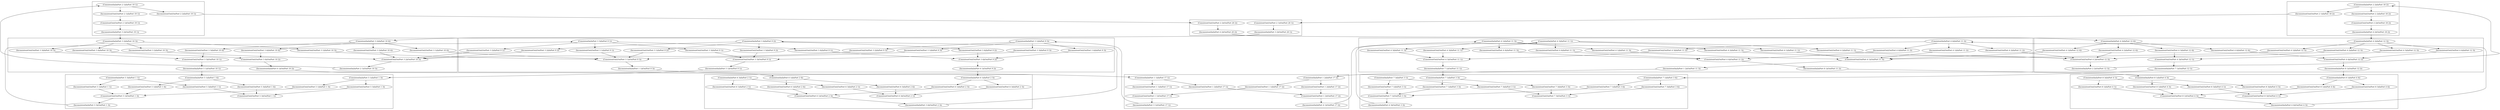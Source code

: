 digraph G {
  "(ConsistentIn(InPort 1 1)(InPort 17 1))";
  "(ConsistentIn(InPort 1 2)(InPort 17 2))";
  "(ConsistentIn(InPort 2 1)(InPort 19 1))";
  "(ConsistentIn(InPort 2 2)(InPort 18 2))";
  "(ConsistentIn(InPort 3 1)(InPort 9 3))";
  "(ConsistentIn(InPort 3 2)(InPort 10 3))";
  "(ConsistentIn(InPort 3 2)(InPort 10 4))";
  "(ConsistentIn(InPort 3 3)(InPort 9 1))";
  "(ConsistentIn(InPort 3 4)(InPort 9 2))";
  "(ConsistentIn(InPort 4 1)(InPort 11 3))";
  "(ConsistentIn(InPort 4 2)(InPort 12 3))";
  "(ConsistentIn(InPort 4 2)(InPort 12 4))";
  "(ConsistentIn(InPort 4 3)(InPort 11 1))";
  "(ConsistentIn(InPort 4 4)(InPort 11 2))";
  "(ConsistentIn(InPort 5 1)(InPort 1 3))";
  "(ConsistentIn(InPort 5 1)(InPort 1 4))";
  "(ConsistentIn(InPort 5 3)(InPort 1 1))";
  "(ConsistentIn(InPort 6 1)(InPort 2 3))";
  "(ConsistentIn(InPort 6 1)(InPort 2 4))";
  "(ConsistentIn(InPort 6 3)(InPort 2 1))";
  "(ConsistentIn(InPort 7 1)(InPort 3 3))";
  "(ConsistentIn(InPort 7 1)(InPort 3 4))";
  "(ConsistentIn(InPort 7 3)(InPort 3 1))";
  "(ConsistentIn(InPort 8 1)(InPort 4 3))";
  "(ConsistentIn(InPort 8 1)(InPort 4 4))";
  "(ConsistentIn(InPort 8 3)(InPort 4 1))";
  "(InconsistentOut(OutPort 1 1)(InPort 17 1))";
  "(InconsistentOut(OutPort 1 1)(InPort 17 2))";
  "(InconsistentOut(OutPort 1 2)(InPort 17 1))";
  "(InconsistentOut(OutPort 1 2)(InPort 17 2))";
  "(InconsistentOut(OutPort 2 1)(InPort 18 2))";
  "(InconsistentOut(OutPort 2 1)(InPort 19 1))";
  "(InconsistentOut(OutPort 2 2)(InPort 18 2))";
  "(InconsistentOut(OutPort 2 2)(InPort 19 1))";
  "(InconsistentOut(OutPort 3 1)(InPort 9 1))";
  "(InconsistentOut(OutPort 3 1)(InPort 9 2))";
  "(InconsistentOut(OutPort 3 1)(InPort 9 3))";
  "(InconsistentOut(OutPort 3 1)(InPort 10 3))";
  "(InconsistentOut(OutPort 3 1)(InPort 10 4))";
  "(InconsistentOut(OutPort 3 2)(InPort 9 1))";
  "(InconsistentOut(OutPort 3 2)(InPort 9 2))";
  "(InconsistentOut(OutPort 3 2)(InPort 9 3))";
  "(InconsistentOut(OutPort 3 2)(InPort 10 3))";
  "(InconsistentOut(OutPort 3 2)(InPort 10 4))";
  "(InconsistentOut(OutPort 3 3)(InPort 9 1))";
  "(InconsistentOut(OutPort 3 3)(InPort 9 2))";
  "(InconsistentOut(OutPort 3 3)(InPort 9 3))";
  "(InconsistentOut(OutPort 3 3)(InPort 10 3))";
  "(InconsistentOut(OutPort 3 3)(InPort 10 4))";
  "(InconsistentOut(OutPort 3 4)(InPort 9 1))";
  "(InconsistentOut(OutPort 3 4)(InPort 9 2))";
  "(InconsistentOut(OutPort 3 4)(InPort 9 3))";
  "(InconsistentOut(OutPort 3 4)(InPort 10 3))";
  "(InconsistentOut(OutPort 3 4)(InPort 10 4))";
  "(InconsistentOut(OutPort 4 1)(InPort 11 1))";
  "(InconsistentOut(OutPort 4 1)(InPort 11 2))";
  "(InconsistentOut(OutPort 4 1)(InPort 11 3))";
  "(InconsistentOut(OutPort 4 1)(InPort 12 3))";
  "(InconsistentOut(OutPort 4 1)(InPort 12 4))";
  "(InconsistentOut(OutPort 4 2)(InPort 11 1))";
  "(InconsistentOut(OutPort 4 2)(InPort 11 2))";
  "(InconsistentOut(OutPort 4 2)(InPort 11 3))";
  "(InconsistentOut(OutPort 4 2)(InPort 12 3))";
  "(InconsistentOut(OutPort 4 2)(InPort 12 4))";
  "(InconsistentOut(OutPort 4 3)(InPort 11 1))";
  "(InconsistentOut(OutPort 4 3)(InPort 11 2))";
  "(InconsistentOut(OutPort 4 3)(InPort 11 3))";
  "(InconsistentOut(OutPort 4 3)(InPort 12 3))";
  "(InconsistentOut(OutPort 4 3)(InPort 12 4))";
  "(InconsistentOut(OutPort 4 4)(InPort 11 1))";
  "(InconsistentOut(OutPort 4 4)(InPort 11 2))";
  "(InconsistentOut(OutPort 4 4)(InPort 11 3))";
  "(InconsistentOut(OutPort 4 4)(InPort 12 3))";
  "(InconsistentOut(OutPort 4 4)(InPort 12 4))";
  "(InconsistentOut(OutPort 5 1)(InPort 1 1))";
  "(InconsistentOut(OutPort 5 1)(InPort 1 3))";
  "(InconsistentOut(OutPort 5 1)(InPort 1 4))";
  "(InconsistentOut(OutPort 5 3)(InPort 1 1))";
  "(InconsistentOut(OutPort 5 3)(InPort 1 3))";
  "(InconsistentOut(OutPort 5 3)(InPort 1 4))";
  "(InconsistentOut(OutPort 6 1)(InPort 2 1))";
  "(InconsistentOut(OutPort 6 1)(InPort 2 3))";
  "(InconsistentOut(OutPort 6 1)(InPort 2 4))";
  "(InconsistentOut(OutPort 6 3)(InPort 2 1))";
  "(InconsistentOut(OutPort 6 3)(InPort 2 3))";
  "(InconsistentOut(OutPort 6 3)(InPort 2 4))";
  "(InconsistentOut(OutPort 7 1)(InPort 3 1))";
  "(InconsistentOut(OutPort 7 1)(InPort 3 3))";
  "(InconsistentOut(OutPort 7 1)(InPort 3 4))";
  "(InconsistentOut(OutPort 7 3)(InPort 3 1))";
  "(InconsistentOut(OutPort 7 3)(InPort 3 3))";
  "(InconsistentOut(OutPort 7 3)(InPort 3 4))";
  "(InconsistentOut(OutPort 8 1)(InPort 4 1))";
  "(InconsistentOut(OutPort 8 1)(InPort 4 3))";
  "(InconsistentOut(OutPort 8 1)(InPort 4 4))";
  "(InconsistentOut(OutPort 8 3)(InPort 4 1))";
  "(InconsistentOut(OutPort 8 3)(InPort 4 3))";
  "(InconsistentOut(OutPort 8 3)(InPort 4 4))";
  "(ConsistentOut(OutPort 1 1)(OutPort 17 1))";
  "(ConsistentOut(OutPort 1 2)(OutPort 17 2))";
  "(ConsistentOut(OutPort 2 1)(OutPort 19 1))";
  "(ConsistentOut(OutPort 2 1)(OutPort 20 1))";
  "(ConsistentOut(OutPort 2 2)(OutPort 18 2))";
  "(ConsistentOut(OutPort 2 2)(OutPort 20 2))";
  "(ConsistentOut(OutPort 3 1)(OutPort 9 3))";
  "(ConsistentOut(OutPort 3 2)(OutPort 10 3))";
  "(ConsistentOut(OutPort 3 3)(OutPort 9 1))";
  "(ConsistentOut(OutPort 3 3)(OutPort 10 1))";
  "(ConsistentOut(OutPort 3 4)(OutPort 9 2))";
  "(ConsistentOut(OutPort 3 4)(OutPort 10 2))";
  "(ConsistentOut(OutPort 4 1)(OutPort 11 3))";
  "(ConsistentOut(OutPort 4 2)(OutPort 12 3))";
  "(ConsistentOut(OutPort 4 3)(OutPort 11 1))";
  "(ConsistentOut(OutPort 4 3)(OutPort 12 1))";
  "(ConsistentOut(OutPort 4 4)(OutPort 11 2))";
  "(ConsistentOut(OutPort 4 4)(OutPort 12 2))";
  "(ConsistentOut(OutPort 5 1)(OutPort 1 3))";
  "(ConsistentOut(OutPort 5 3)(OutPort 1 1))";
  "(ConsistentOut(OutPort 6 1)(OutPort 2 3))";
  "(ConsistentOut(OutPort 6 3)(OutPort 2 1))";
  "(ConsistentOut(OutPort 7 1)(OutPort 3 3))";
  "(ConsistentOut(OutPort 7 3)(OutPort 3 1))";
  "(ConsistentOut(OutPort 8 1)(OutPort 4 3))";
  "(ConsistentOut(OutPort 8 3)(OutPort 4 1))";
  "(InconsistentIn(InPort 1 1)(OutPort 9 3))";
  "(InconsistentIn(InPort 1 2)(OutPort 11 3))";
  "(InconsistentIn(InPort 2 1)(OutPort 10 3))";
  "(InconsistentIn(InPort 2 2)(OutPort 12 3))";
  "(InconsistentIn(InPort 3 1)(OutPort 17 1))";
  "(InconsistentIn(InPort 3 2)(OutPort 19 1))";
  "(InconsistentIn(InPort 3 2)(OutPort 20 1))";
  "(InconsistentIn(InPort 3 3)(OutPort 1 3))";
  "(InconsistentIn(InPort 3 4)(OutPort 2 3))";
  "(InconsistentIn(InPort 4 1)(OutPort 17 2))";
  "(InconsistentIn(InPort 4 2)(OutPort 18 2))";
  "(InconsistentIn(InPort 4 2)(OutPort 20 2))";
  "(InconsistentIn(InPort 4 3)(OutPort 3 3))";
  "(InconsistentIn(InPort 4 4)(OutPort 4 3))";
  "(InconsistentIn(InPort 5 1)(OutPort 9 1))";
  "(InconsistentIn(InPort 5 1)(OutPort 10 1))";
  "(InconsistentIn(InPort 6 1)(OutPort 9 2))";
  "(InconsistentIn(InPort 6 1)(OutPort 10 2))";
  "(InconsistentIn(InPort 7 1)(OutPort 11 1))";
  "(InconsistentIn(InPort 7 1)(OutPort 12 1))";
  "(InconsistentIn(InPort 8 1)(OutPort 11 2))";
  "(InconsistentIn(InPort 8 1)(OutPort 12 2))";
  
  subgraph cluster_1 { "(InconsistentIn(InPort 3 3)(OutPort 1 3))";"(ConsistentOut(OutPort 5 3)(OutPort 1 1))";"(ConsistentOut(OutPort 5 1)(OutPort 1 3))";"(InconsistentOut(OutPort 5 3)(InPort 1 4))";"(InconsistentOut(OutPort 5 3)(InPort 1 3))";"(InconsistentOut(OutPort 5 3)(InPort 1 1))";"(InconsistentOut(OutPort 5 1)(InPort 1 4))";"(InconsistentOut(OutPort 5 1)(InPort 1 3))";"(InconsistentOut(OutPort 5 1)(InPort 1 1))";"(ConsistentIn(InPort 5 3)(InPort 1 1))";"(ConsistentIn(InPort 5 1)(InPort 1 4))";"(ConsistentIn(InPort 5 1)(InPort 1 3))";
     };
  subgraph cluster_10 { "(InconsistentIn(InPort 6 1)(OutPort 10 2))";"(InconsistentIn(InPort 5 1)(OutPort 10 1))";"(InconsistentIn(InPort 2 1)(OutPort 10 3))";"(ConsistentOut(OutPort 3 4)(OutPort 10 2))";"(ConsistentOut(OutPort 3 3)(OutPort 10 1))";"(ConsistentOut(OutPort 3 2)(OutPort 10 3))";"(InconsistentOut(OutPort 3 4)(InPort 10 4))";"(InconsistentOut(OutPort 3 4)(InPort 10 3))";"(InconsistentOut(OutPort 3 3)(InPort 10 4))";"(InconsistentOut(OutPort 3 3)(InPort 10 3))";"(InconsistentOut(OutPort 3 2)(InPort 10 4))";"(InconsistentOut(OutPort 3 2)(InPort 10 3))";"(InconsistentOut(OutPort 3 1)(InPort 10 4))";"(InconsistentOut(OutPort 3 1)(InPort 10 3))";"(ConsistentIn(InPort 3 2)(InPort 10 4))";"(ConsistentIn(InPort 3 2)(InPort 10 3))";
     };
  subgraph cluster_11 { "(InconsistentIn(InPort 8 1)(OutPort 11 2))";"(InconsistentIn(InPort 7 1)(OutPort 11 1))";"(InconsistentIn(InPort 1 2)(OutPort 11 3))";"(ConsistentOut(OutPort 4 4)(OutPort 11 2))";"(ConsistentOut(OutPort 4 3)(OutPort 11 1))";"(ConsistentOut(OutPort 4 1)(OutPort 11 3))";"(InconsistentOut(OutPort 4 4)(InPort 11 3))";"(InconsistentOut(OutPort 4 4)(InPort 11 2))";"(InconsistentOut(OutPort 4 4)(InPort 11 1))";"(InconsistentOut(OutPort 4 3)(InPort 11 3))";"(InconsistentOut(OutPort 4 3)(InPort 11 2))";"(InconsistentOut(OutPort 4 3)(InPort 11 1))";"(InconsistentOut(OutPort 4 2)(InPort 11 3))";"(InconsistentOut(OutPort 4 2)(InPort 11 2))";"(InconsistentOut(OutPort 4 2)(InPort 11 1))";"(InconsistentOut(OutPort 4 1)(InPort 11 3))";"(InconsistentOut(OutPort 4 1)(InPort 11 2))";"(InconsistentOut(OutPort 4 1)(InPort 11 1))";"(ConsistentIn(InPort 4 4)(InPort 11 2))";"(ConsistentIn(InPort 4 3)(InPort 11 1))";"(ConsistentIn(InPort 4 1)(InPort 11 3))";
     };
  subgraph cluster_12 { "(InconsistentIn(InPort 8 1)(OutPort 12 2))";"(InconsistentIn(InPort 7 1)(OutPort 12 1))";"(InconsistentIn(InPort 2 2)(OutPort 12 3))";"(ConsistentOut(OutPort 4 4)(OutPort 12 2))";"(ConsistentOut(OutPort 4 3)(OutPort 12 1))";"(ConsistentOut(OutPort 4 2)(OutPort 12 3))";"(InconsistentOut(OutPort 4 4)(InPort 12 4))";"(InconsistentOut(OutPort 4 4)(InPort 12 3))";"(InconsistentOut(OutPort 4 3)(InPort 12 4))";"(InconsistentOut(OutPort 4 3)(InPort 12 3))";"(InconsistentOut(OutPort 4 2)(InPort 12 4))";"(InconsistentOut(OutPort 4 2)(InPort 12 3))";"(InconsistentOut(OutPort 4 1)(InPort 12 4))";"(InconsistentOut(OutPort 4 1)(InPort 12 3))";"(ConsistentIn(InPort 4 2)(InPort 12 4))";"(ConsistentIn(InPort 4 2)(InPort 12 3))";
     };
  subgraph cluster_17 { "(InconsistentIn(InPort 4 1)(OutPort 17 2))";"(InconsistentIn(InPort 3 1)(OutPort 17 1))";"(ConsistentOut(OutPort 1 2)(OutPort 17 2))";"(ConsistentOut(OutPort 1 1)(OutPort 17 1))";"(InconsistentOut(OutPort 1 2)(InPort 17 2))";"(InconsistentOut(OutPort 1 2)(InPort 17 1))";"(InconsistentOut(OutPort 1 1)(InPort 17 2))";"(InconsistentOut(OutPort 1 1)(InPort 17 1))";"(ConsistentIn(InPort 1 2)(InPort 17 2))";"(ConsistentIn(InPort 1 1)(InPort 17 1))";
     };
  subgraph cluster_18 { "(InconsistentIn(InPort 4 2)(OutPort 18 2))";"(ConsistentOut(OutPort 2 2)(OutPort 18 2))";"(InconsistentOut(OutPort 2 2)(InPort 18 2))";"(InconsistentOut(OutPort 2 1)(InPort 18 2))";"(ConsistentIn(InPort 2 2)(InPort 18 2))";
     };
  subgraph cluster_19 { "(InconsistentIn(InPort 3 2)(OutPort 19 1))";"(ConsistentOut(OutPort 2 1)(OutPort 19 1))";"(InconsistentOut(OutPort 2 2)(InPort 19 1))";"(InconsistentOut(OutPort 2 1)(InPort 19 1))";"(ConsistentIn(InPort 2 1)(InPort 19 1))";
     };
  subgraph cluster_2 { "(InconsistentIn(InPort 3 4)(OutPort 2 3))";"(ConsistentOut(OutPort 6 3)(OutPort 2 1))";"(ConsistentOut(OutPort 6 1)(OutPort 2 3))";"(InconsistentOut(OutPort 6 3)(InPort 2 4))";"(InconsistentOut(OutPort 6 3)(InPort 2 3))";"(InconsistentOut(OutPort 6 3)(InPort 2 1))";"(InconsistentOut(OutPort 6 1)(InPort 2 4))";"(InconsistentOut(OutPort 6 1)(InPort 2 3))";"(InconsistentOut(OutPort 6 1)(InPort 2 1))";"(ConsistentIn(InPort 6 3)(InPort 2 1))";"(ConsistentIn(InPort 6 1)(InPort 2 4))";"(ConsistentIn(InPort 6 1)(InPort 2 3))";
     };
  subgraph cluster_20 { "(InconsistentIn(InPort 4 2)(OutPort 20 2))";"(InconsistentIn(InPort 3 2)(OutPort 20 1))";"(ConsistentOut(OutPort 2 2)(OutPort 20 2))";"(ConsistentOut(OutPort 2 1)(OutPort 20 1))";
     };
  subgraph cluster_3 { "(InconsistentIn(InPort 4 3)(OutPort 3 3))";"(ConsistentOut(OutPort 7 3)(OutPort 3 1))";"(ConsistentOut(OutPort 7 1)(OutPort 3 3))";"(InconsistentOut(OutPort 7 3)(InPort 3 4))";"(InconsistentOut(OutPort 7 3)(InPort 3 3))";"(InconsistentOut(OutPort 7 3)(InPort 3 1))";"(InconsistentOut(OutPort 7 1)(InPort 3 4))";"(InconsistentOut(OutPort 7 1)(InPort 3 3))";"(InconsistentOut(OutPort 7 1)(InPort 3 1))";"(ConsistentIn(InPort 7 3)(InPort 3 1))";"(ConsistentIn(InPort 7 1)(InPort 3 4))";"(ConsistentIn(InPort 7 1)(InPort 3 3))";
     };
  subgraph cluster_4 { "(InconsistentIn(InPort 4 4)(OutPort 4 3))";"(ConsistentOut(OutPort 8 3)(OutPort 4 1))";"(ConsistentOut(OutPort 8 1)(OutPort 4 3))";"(InconsistentOut(OutPort 8 3)(InPort 4 4))";"(InconsistentOut(OutPort 8 3)(InPort 4 3))";"(InconsistentOut(OutPort 8 3)(InPort 4 1))";"(InconsistentOut(OutPort 8 1)(InPort 4 4))";"(InconsistentOut(OutPort 8 1)(InPort 4 3))";"(InconsistentOut(OutPort 8 1)(InPort 4 1))";"(ConsistentIn(InPort 8 3)(InPort 4 1))";"(ConsistentIn(InPort 8 1)(InPort 4 4))";"(ConsistentIn(InPort 8 1)(InPort 4 3))";
     };
  subgraph cluster_9 { "(InconsistentIn(InPort 6 1)(OutPort 9 2))";"(InconsistentIn(InPort 5 1)(OutPort 9 1))";"(InconsistentIn(InPort 1 1)(OutPort 9 3))";"(ConsistentOut(OutPort 3 4)(OutPort 9 2))";"(ConsistentOut(OutPort 3 3)(OutPort 9 1))";"(ConsistentOut(OutPort 3 1)(OutPort 9 3))";"(InconsistentOut(OutPort 3 4)(InPort 9 3))";"(InconsistentOut(OutPort 3 4)(InPort 9 2))";"(InconsistentOut(OutPort 3 4)(InPort 9 1))";"(InconsistentOut(OutPort 3 3)(InPort 9 3))";"(InconsistentOut(OutPort 3 3)(InPort 9 2))";"(InconsistentOut(OutPort 3 3)(InPort 9 1))";"(InconsistentOut(OutPort 3 2)(InPort 9 3))";"(InconsistentOut(OutPort 3 2)(InPort 9 2))";"(InconsistentOut(OutPort 3 2)(InPort 9 1))";"(InconsistentOut(OutPort 3 1)(InPort 9 3))";"(InconsistentOut(OutPort 3 1)(InPort 9 2))";"(InconsistentOut(OutPort 3 1)(InPort 9 1))";"(ConsistentIn(InPort 3 4)(InPort 9 2))";"(ConsistentIn(InPort 3 3)(InPort 9 1))";"(ConsistentIn(InPort 3 1)(InPort 9 3))";
     };
  
  "(ConsistentIn(InPort 1 1)(InPort 17 1))" -> "(InconsistentOut(OutPort 1 1)(InPort 17 1))";
  "(ConsistentIn(InPort 1 1)(InPort 17 1))" -> "(InconsistentOut(OutPort 1 2)(InPort 17 1))";
  "(ConsistentIn(InPort 1 2)(InPort 17 2))" -> "(InconsistentOut(OutPort 1 1)(InPort 17 2))";
  "(ConsistentIn(InPort 1 2)(InPort 17 2))" -> "(InconsistentOut(OutPort 1 2)(InPort 17 2))";
  "(ConsistentIn(InPort 2 1)(InPort 19 1))" -> "(InconsistentOut(OutPort 2 1)(InPort 19 1))";
  "(ConsistentIn(InPort 2 1)(InPort 19 1))" -> "(InconsistentOut(OutPort 2 2)(InPort 19 1))";
  "(ConsistentIn(InPort 2 2)(InPort 18 2))" -> "(InconsistentOut(OutPort 2 1)(InPort 18 2))";
  "(ConsistentIn(InPort 2 2)(InPort 18 2))" -> "(InconsistentOut(OutPort 2 2)(InPort 18 2))";
  "(ConsistentIn(InPort 3 1)(InPort 9 3))" -> "(InconsistentOut(OutPort 3 1)(InPort 9 3))";
  "(ConsistentIn(InPort 3 1)(InPort 9 3))" -> "(InconsistentOut(OutPort 3 2)(InPort 9 3))";
  "(ConsistentIn(InPort 3 1)(InPort 9 3))" -> "(InconsistentOut(OutPort 3 3)(InPort 9 3))";
  "(ConsistentIn(InPort 3 1)(InPort 9 3))" -> "(InconsistentOut(OutPort 3 4)(InPort 9 3))";
  "(ConsistentIn(InPort 3 2)(InPort 10 3))" -> "(InconsistentOut(OutPort 3 1)(InPort 10 3))";
  "(ConsistentIn(InPort 3 2)(InPort 10 3))" -> "(InconsistentOut(OutPort 3 2)(InPort 10 3))";
  "(ConsistentIn(InPort 3 2)(InPort 10 3))" -> "(InconsistentOut(OutPort 3 3)(InPort 10 3))";
  "(ConsistentIn(InPort 3 2)(InPort 10 3))" -> "(InconsistentOut(OutPort 3 4)(InPort 10 3))";
  "(ConsistentIn(InPort 3 2)(InPort 10 4))" -> "(InconsistentOut(OutPort 3 1)(InPort 10 4))";
  "(ConsistentIn(InPort 3 2)(InPort 10 4))" -> "(InconsistentOut(OutPort 3 2)(InPort 10 4))";
  "(ConsistentIn(InPort 3 2)(InPort 10 4))" -> "(InconsistentOut(OutPort 3 3)(InPort 10 4))";
  "(ConsistentIn(InPort 3 2)(InPort 10 4))" -> "(InconsistentOut(OutPort 3 4)(InPort 10 4))";
  "(ConsistentIn(InPort 3 3)(InPort 9 1))" -> "(InconsistentOut(OutPort 3 1)(InPort 9 1))";
  "(ConsistentIn(InPort 3 3)(InPort 9 1))" -> "(InconsistentOut(OutPort 3 2)(InPort 9 1))";
  "(ConsistentIn(InPort 3 3)(InPort 9 1))" -> "(InconsistentOut(OutPort 3 3)(InPort 9 1))";
  "(ConsistentIn(InPort 3 3)(InPort 9 1))" -> "(InconsistentOut(OutPort 3 4)(InPort 9 1))";
  "(ConsistentIn(InPort 3 4)(InPort 9 2))" -> "(InconsistentOut(OutPort 3 1)(InPort 9 2))";
  "(ConsistentIn(InPort 3 4)(InPort 9 2))" -> "(InconsistentOut(OutPort 3 2)(InPort 9 2))";
  "(ConsistentIn(InPort 3 4)(InPort 9 2))" -> "(InconsistentOut(OutPort 3 3)(InPort 9 2))";
  "(ConsistentIn(InPort 3 4)(InPort 9 2))" -> "(InconsistentOut(OutPort 3 4)(InPort 9 2))";
  "(ConsistentIn(InPort 4 1)(InPort 11 3))" -> "(InconsistentOut(OutPort 4 1)(InPort 11 3))";
  "(ConsistentIn(InPort 4 1)(InPort 11 3))" -> "(InconsistentOut(OutPort 4 2)(InPort 11 3))";
  "(ConsistentIn(InPort 4 1)(InPort 11 3))" -> "(InconsistentOut(OutPort 4 3)(InPort 11 3))";
  "(ConsistentIn(InPort 4 1)(InPort 11 3))" -> "(InconsistentOut(OutPort 4 4)(InPort 11 3))";
  "(ConsistentIn(InPort 4 2)(InPort 12 3))" -> "(InconsistentOut(OutPort 4 1)(InPort 12 3))";
  "(ConsistentIn(InPort 4 2)(InPort 12 3))" -> "(InconsistentOut(OutPort 4 2)(InPort 12 3))";
  "(ConsistentIn(InPort 4 2)(InPort 12 3))" -> "(InconsistentOut(OutPort 4 3)(InPort 12 3))";
  "(ConsistentIn(InPort 4 2)(InPort 12 3))" -> "(InconsistentOut(OutPort 4 4)(InPort 12 3))";
  "(ConsistentIn(InPort 4 2)(InPort 12 4))" -> "(InconsistentOut(OutPort 4 1)(InPort 12 4))";
  "(ConsistentIn(InPort 4 2)(InPort 12 4))" -> "(InconsistentOut(OutPort 4 2)(InPort 12 4))";
  "(ConsistentIn(InPort 4 2)(InPort 12 4))" -> "(InconsistentOut(OutPort 4 3)(InPort 12 4))";
  "(ConsistentIn(InPort 4 2)(InPort 12 4))" -> "(InconsistentOut(OutPort 4 4)(InPort 12 4))";
  "(ConsistentIn(InPort 4 3)(InPort 11 1))" -> "(InconsistentOut(OutPort 4 1)(InPort 11 1))";
  "(ConsistentIn(InPort 4 3)(InPort 11 1))" -> "(InconsistentOut(OutPort 4 2)(InPort 11 1))";
  "(ConsistentIn(InPort 4 3)(InPort 11 1))" -> "(InconsistentOut(OutPort 4 3)(InPort 11 1))";
  "(ConsistentIn(InPort 4 3)(InPort 11 1))" -> "(InconsistentOut(OutPort 4 4)(InPort 11 1))";
  "(ConsistentIn(InPort 4 4)(InPort 11 2))" -> "(InconsistentOut(OutPort 4 1)(InPort 11 2))";
  "(ConsistentIn(InPort 4 4)(InPort 11 2))" -> "(InconsistentOut(OutPort 4 2)(InPort 11 2))";
  "(ConsistentIn(InPort 4 4)(InPort 11 2))" -> "(InconsistentOut(OutPort 4 3)(InPort 11 2))";
  "(ConsistentIn(InPort 4 4)(InPort 11 2))" -> "(InconsistentOut(OutPort 4 4)(InPort 11 2))";
  "(ConsistentIn(InPort 5 1)(InPort 1 3))" -> "(InconsistentOut(OutPort 5 1)(InPort 1 3))";
  "(ConsistentIn(InPort 5 1)(InPort 1 3))" -> "(InconsistentOut(OutPort 5 3)(InPort 1 3))";
  "(ConsistentIn(InPort 5 1)(InPort 1 4))" -> "(InconsistentOut(OutPort 5 1)(InPort 1 4))";
  "(ConsistentIn(InPort 5 1)(InPort 1 4))" -> "(InconsistentOut(OutPort 5 3)(InPort 1 4))";
  "(ConsistentIn(InPort 5 3)(InPort 1 1))" -> "(InconsistentOut(OutPort 5 1)(InPort 1 1))";
  "(ConsistentIn(InPort 5 3)(InPort 1 1))" -> "(InconsistentOut(OutPort 5 3)(InPort 1 1))";
  "(ConsistentIn(InPort 6 1)(InPort 2 3))" -> "(InconsistentOut(OutPort 6 1)(InPort 2 3))";
  "(ConsistentIn(InPort 6 1)(InPort 2 3))" -> "(InconsistentOut(OutPort 6 3)(InPort 2 3))";
  "(ConsistentIn(InPort 6 1)(InPort 2 4))" -> "(InconsistentOut(OutPort 6 1)(InPort 2 4))";
  "(ConsistentIn(InPort 6 1)(InPort 2 4))" -> "(InconsistentOut(OutPort 6 3)(InPort 2 4))";
  "(ConsistentIn(InPort 6 3)(InPort 2 1))" -> "(InconsistentOut(OutPort 6 1)(InPort 2 1))";
  "(ConsistentIn(InPort 6 3)(InPort 2 1))" -> "(InconsistentOut(OutPort 6 3)(InPort 2 1))";
  "(ConsistentIn(InPort 7 1)(InPort 3 3))" -> "(InconsistentOut(OutPort 7 1)(InPort 3 3))";
  "(ConsistentIn(InPort 7 1)(InPort 3 3))" -> "(InconsistentOut(OutPort 7 3)(InPort 3 3))";
  "(ConsistentIn(InPort 7 1)(InPort 3 4))" -> "(InconsistentOut(OutPort 7 1)(InPort 3 4))";
  "(ConsistentIn(InPort 7 1)(InPort 3 4))" -> "(InconsistentOut(OutPort 7 3)(InPort 3 4))";
  "(ConsistentIn(InPort 7 3)(InPort 3 1))" -> "(InconsistentOut(OutPort 7 1)(InPort 3 1))";
  "(ConsistentIn(InPort 7 3)(InPort 3 1))" -> "(InconsistentOut(OutPort 7 3)(InPort 3 1))";
  "(ConsistentIn(InPort 8 1)(InPort 4 3))" -> "(InconsistentOut(OutPort 8 1)(InPort 4 3))";
  "(ConsistentIn(InPort 8 1)(InPort 4 3))" -> "(InconsistentOut(OutPort 8 3)(InPort 4 3))";
  "(ConsistentIn(InPort 8 1)(InPort 4 4))" -> "(InconsistentOut(OutPort 8 1)(InPort 4 4))";
  "(ConsistentIn(InPort 8 1)(InPort 4 4))" -> "(InconsistentOut(OutPort 8 3)(InPort 4 4))";
  "(ConsistentIn(InPort 8 3)(InPort 4 1))" -> "(InconsistentOut(OutPort 8 1)(InPort 4 1))";
  "(ConsistentIn(InPort 8 3)(InPort 4 1))" -> "(InconsistentOut(OutPort 8 3)(InPort 4 1))";
  "(InconsistentOut(OutPort 1 1)(InPort 17 1))" -> "(ConsistentOut(OutPort 1 1)(OutPort 17 1))";
  "(InconsistentOut(OutPort 1 1)(InPort 17 2))" -> "(ConsistentOut(OutPort 1 1)(OutPort 17 1))";
  "(InconsistentOut(OutPort 1 2)(InPort 17 1))" -> "(ConsistentOut(OutPort 1 2)(OutPort 17 2))";
  "(InconsistentOut(OutPort 1 2)(InPort 17 2))" -> "(ConsistentOut(OutPort 1 2)(OutPort 17 2))";
  "(InconsistentOut(OutPort 2 1)(InPort 18 2))" -> "(ConsistentOut(OutPort 2 1)(OutPort 20 1))";
  "(InconsistentOut(OutPort 2 1)(InPort 19 1))" -> "(ConsistentOut(OutPort 2 1)(OutPort 19 1))";
  "(InconsistentOut(OutPort 2 2)(InPort 18 2))" -> "(ConsistentOut(OutPort 2 2)(OutPort 18 2))";
  "(InconsistentOut(OutPort 2 2)(InPort 19 1))" -> "(ConsistentOut(OutPort 2 2)(OutPort 20 2))";
  "(InconsistentOut(OutPort 3 1)(InPort 9 1))" -> "(ConsistentOut(OutPort 3 1)(OutPort 9 3))";
  "(InconsistentOut(OutPort 3 1)(InPort 9 2))" -> "(ConsistentOut(OutPort 3 1)(OutPort 9 3))";
  "(InconsistentOut(OutPort 3 1)(InPort 9 3))" -> "(ConsistentOut(OutPort 3 1)(OutPort 9 3))";
  "(InconsistentOut(OutPort 3 1)(InPort 10 3))" -> "(ConsistentOut(OutPort 3 1)(OutPort 9 3))";
  "(InconsistentOut(OutPort 3 1)(InPort 10 4))" -> "(ConsistentOut(OutPort 3 1)(OutPort 9 3))";
  "(InconsistentOut(OutPort 3 2)(InPort 9 1))" -> "(ConsistentOut(OutPort 3 2)(OutPort 10 3))";
  "(InconsistentOut(OutPort 3 2)(InPort 9 2))" -> "(ConsistentOut(OutPort 3 2)(OutPort 10 3))";
  "(InconsistentOut(OutPort 3 2)(InPort 9 3))" -> "(ConsistentOut(OutPort 3 2)(OutPort 10 3))";
  "(InconsistentOut(OutPort 3 2)(InPort 10 3))" -> "(ConsistentOut(OutPort 3 2)(OutPort 10 3))";
  "(InconsistentOut(OutPort 3 2)(InPort 10 4))" -> "(ConsistentOut(OutPort 3 2)(OutPort 10 3))";
  "(InconsistentOut(OutPort 3 3)(InPort 9 1))" -> "(ConsistentOut(OutPort 3 3)(OutPort 9 1))";
  "(InconsistentOut(OutPort 3 3)(InPort 9 2))" -> "(ConsistentOut(OutPort 3 3)(OutPort 9 1))";
  "(InconsistentOut(OutPort 3 3)(InPort 9 3))" -> "(ConsistentOut(OutPort 3 3)(OutPort 9 1))";
  "(InconsistentOut(OutPort 3 3)(InPort 10 3))" -> "(ConsistentOut(OutPort 3 3)(OutPort 10 1))";
  "(InconsistentOut(OutPort 3 3)(InPort 10 4))" -> "(ConsistentOut(OutPort 3 3)(OutPort 10 1))";
  "(InconsistentOut(OutPort 3 4)(InPort 9 1))" -> "(ConsistentOut(OutPort 3 4)(OutPort 9 2))";
  "(InconsistentOut(OutPort 3 4)(InPort 9 2))" -> "(ConsistentOut(OutPort 3 4)(OutPort 9 2))";
  "(InconsistentOut(OutPort 3 4)(InPort 9 3))" -> "(ConsistentOut(OutPort 3 4)(OutPort 9 2))";
  "(InconsistentOut(OutPort 3 4)(InPort 10 3))" -> "(ConsistentOut(OutPort 3 4)(OutPort 10 2))";
  "(InconsistentOut(OutPort 3 4)(InPort 10 4))" -> "(ConsistentOut(OutPort 3 4)(OutPort 10 2))";
  "(InconsistentOut(OutPort 4 1)(InPort 11 1))" -> "(ConsistentOut(OutPort 4 1)(OutPort 11 3))";
  "(InconsistentOut(OutPort 4 1)(InPort 11 2))" -> "(ConsistentOut(OutPort 4 1)(OutPort 11 3))";
  "(InconsistentOut(OutPort 4 1)(InPort 11 3))" -> "(ConsistentOut(OutPort 4 1)(OutPort 11 3))";
  "(InconsistentOut(OutPort 4 1)(InPort 12 3))" -> "(ConsistentOut(OutPort 4 1)(OutPort 11 3))";
  "(InconsistentOut(OutPort 4 1)(InPort 12 4))" -> "(ConsistentOut(OutPort 4 1)(OutPort 11 3))";
  "(InconsistentOut(OutPort 4 2)(InPort 11 1))" -> "(ConsistentOut(OutPort 4 2)(OutPort 12 3))";
  "(InconsistentOut(OutPort 4 2)(InPort 11 2))" -> "(ConsistentOut(OutPort 4 2)(OutPort 12 3))";
  "(InconsistentOut(OutPort 4 2)(InPort 11 3))" -> "(ConsistentOut(OutPort 4 2)(OutPort 12 3))";
  "(InconsistentOut(OutPort 4 2)(InPort 12 3))" -> "(ConsistentOut(OutPort 4 2)(OutPort 12 3))";
  "(InconsistentOut(OutPort 4 2)(InPort 12 4))" -> "(ConsistentOut(OutPort 4 2)(OutPort 12 3))";
  "(InconsistentOut(OutPort 4 3)(InPort 11 1))" -> "(ConsistentOut(OutPort 4 3)(OutPort 11 1))";
  "(InconsistentOut(OutPort 4 3)(InPort 11 2))" -> "(ConsistentOut(OutPort 4 3)(OutPort 11 1))";
  "(InconsistentOut(OutPort 4 3)(InPort 11 3))" -> "(ConsistentOut(OutPort 4 3)(OutPort 11 1))";
  "(InconsistentOut(OutPort 4 3)(InPort 12 3))" -> "(ConsistentOut(OutPort 4 3)(OutPort 12 1))";
  "(InconsistentOut(OutPort 4 3)(InPort 12 4))" -> "(ConsistentOut(OutPort 4 3)(OutPort 12 1))";
  "(InconsistentOut(OutPort 4 4)(InPort 11 1))" -> "(ConsistentOut(OutPort 4 4)(OutPort 11 2))";
  "(InconsistentOut(OutPort 4 4)(InPort 11 2))" -> "(ConsistentOut(OutPort 4 4)(OutPort 11 2))";
  "(InconsistentOut(OutPort 4 4)(InPort 11 3))" -> "(ConsistentOut(OutPort 4 4)(OutPort 11 2))";
  "(InconsistentOut(OutPort 4 4)(InPort 12 3))" -> "(ConsistentOut(OutPort 4 4)(OutPort 12 2))";
  "(InconsistentOut(OutPort 4 4)(InPort 12 4))" -> "(ConsistentOut(OutPort 4 4)(OutPort 12 2))";
  "(InconsistentOut(OutPort 5 1)(InPort 1 1))" -> "(ConsistentOut(OutPort 5 1)(OutPort 1 3))";
  "(InconsistentOut(OutPort 5 1)(InPort 1 3))" -> "(ConsistentOut(OutPort 5 1)(OutPort 1 3))";
  "(InconsistentOut(OutPort 5 1)(InPort 1 4))" -> "(ConsistentOut(OutPort 5 1)(OutPort 1 3))";
  "(InconsistentOut(OutPort 5 3)(InPort 1 1))" -> "(ConsistentOut(OutPort 5 3)(OutPort 1 1))";
  "(InconsistentOut(OutPort 5 3)(InPort 1 3))" -> "(ConsistentOut(OutPort 5 3)(OutPort 1 1))";
  "(InconsistentOut(OutPort 5 3)(InPort 1 4))" -> "(ConsistentOut(OutPort 5 3)(OutPort 1 1))";
  "(InconsistentOut(OutPort 6 1)(InPort 2 1))" -> "(ConsistentOut(OutPort 6 1)(OutPort 2 3))";
  "(InconsistentOut(OutPort 6 1)(InPort 2 3))" -> "(ConsistentOut(OutPort 6 1)(OutPort 2 3))";
  "(InconsistentOut(OutPort 6 1)(InPort 2 4))" -> "(ConsistentOut(OutPort 6 1)(OutPort 2 3))";
  "(InconsistentOut(OutPort 6 3)(InPort 2 1))" -> "(ConsistentOut(OutPort 6 3)(OutPort 2 1))";
  "(InconsistentOut(OutPort 6 3)(InPort 2 3))" -> "(ConsistentOut(OutPort 6 3)(OutPort 2 1))";
  "(InconsistentOut(OutPort 6 3)(InPort 2 4))" -> "(ConsistentOut(OutPort 6 3)(OutPort 2 1))";
  "(InconsistentOut(OutPort 7 1)(InPort 3 1))" -> "(ConsistentOut(OutPort 7 1)(OutPort 3 3))";
  "(InconsistentOut(OutPort 7 1)(InPort 3 3))" -> "(ConsistentOut(OutPort 7 1)(OutPort 3 3))";
  "(InconsistentOut(OutPort 7 1)(InPort 3 4))" -> "(ConsistentOut(OutPort 7 1)(OutPort 3 3))";
  "(InconsistentOut(OutPort 7 3)(InPort 3 1))" -> "(ConsistentOut(OutPort 7 3)(OutPort 3 1))";
  "(InconsistentOut(OutPort 7 3)(InPort 3 3))" -> "(ConsistentOut(OutPort 7 3)(OutPort 3 1))";
  "(InconsistentOut(OutPort 7 3)(InPort 3 4))" -> "(ConsistentOut(OutPort 7 3)(OutPort 3 1))";
  "(InconsistentOut(OutPort 8 1)(InPort 4 1))" -> "(ConsistentOut(OutPort 8 1)(OutPort 4 3))";
  "(InconsistentOut(OutPort 8 1)(InPort 4 3))" -> "(ConsistentOut(OutPort 8 1)(OutPort 4 3))";
  "(InconsistentOut(OutPort 8 1)(InPort 4 4))" -> "(ConsistentOut(OutPort 8 1)(OutPort 4 3))";
  "(InconsistentOut(OutPort 8 3)(InPort 4 1))" -> "(ConsistentOut(OutPort 8 3)(OutPort 4 1))";
  "(InconsistentOut(OutPort 8 3)(InPort 4 3))" -> "(ConsistentOut(OutPort 8 3)(OutPort 4 1))";
  "(InconsistentOut(OutPort 8 3)(InPort 4 4))" -> "(ConsistentOut(OutPort 8 3)(OutPort 4 1))";
  "(ConsistentOut(OutPort 1 1)(OutPort 17 1))" -> "(InconsistentIn(InPort 3 1)(OutPort 17 1))";
  "(ConsistentOut(OutPort 1 2)(OutPort 17 2))" -> "(InconsistentIn(InPort 4 1)(OutPort 17 2))";
  "(ConsistentOut(OutPort 2 1)(OutPort 19 1))" -> "(InconsistentIn(InPort 3 2)(OutPort 19 1))";
  "(ConsistentOut(OutPort 2 1)(OutPort 20 1))" -> "(InconsistentIn(InPort 3 2)(OutPort 20 1))";
  "(ConsistentOut(OutPort 2 2)(OutPort 18 2))" -> "(InconsistentIn(InPort 4 2)(OutPort 18 2))";
  "(ConsistentOut(OutPort 2 2)(OutPort 20 2))" -> "(InconsistentIn(InPort 4 2)(OutPort 20 2))";
  "(ConsistentOut(OutPort 3 1)(OutPort 9 3))" -> "(InconsistentIn(InPort 1 1)(OutPort 9 3))";
  "(ConsistentOut(OutPort 3 2)(OutPort 10 3))" -> "(InconsistentIn(InPort 2 1)(OutPort 10 3))";
  "(ConsistentOut(OutPort 3 3)(OutPort 9 1))" -> "(InconsistentIn(InPort 5 1)(OutPort 9 1))";
  "(ConsistentOut(OutPort 3 3)(OutPort 10 1))" -> "(InconsistentIn(InPort 5 1)(OutPort 10 1))";
  "(ConsistentOut(OutPort 3 4)(OutPort 9 2))" -> "(InconsistentIn(InPort 6 1)(OutPort 9 2))";
  "(ConsistentOut(OutPort 3 4)(OutPort 10 2))" -> "(InconsistentIn(InPort 6 1)(OutPort 10 2))";
  "(ConsistentOut(OutPort 4 1)(OutPort 11 3))" -> "(InconsistentIn(InPort 1 2)(OutPort 11 3))";
  "(ConsistentOut(OutPort 4 2)(OutPort 12 3))" -> "(InconsistentIn(InPort 2 2)(OutPort 12 3))";
  "(ConsistentOut(OutPort 4 3)(OutPort 11 1))" -> "(InconsistentIn(InPort 7 1)(OutPort 11 1))";
  "(ConsistentOut(OutPort 4 3)(OutPort 12 1))" -> "(InconsistentIn(InPort 7 1)(OutPort 12 1))";
  "(ConsistentOut(OutPort 4 4)(OutPort 11 2))" -> "(InconsistentIn(InPort 8 1)(OutPort 11 2))";
  "(ConsistentOut(OutPort 4 4)(OutPort 12 2))" -> "(InconsistentIn(InPort 8 1)(OutPort 12 2))";
  "(ConsistentOut(OutPort 5 1)(OutPort 1 3))" -> "(InconsistentIn(InPort 3 3)(OutPort 1 3))";
  "(ConsistentOut(OutPort 6 1)(OutPort 2 3))" -> "(InconsistentIn(InPort 3 4)(OutPort 2 3))";
  "(ConsistentOut(OutPort 7 1)(OutPort 3 3))" -> "(InconsistentIn(InPort 4 3)(OutPort 3 3))";
  "(ConsistentOut(OutPort 8 1)(OutPort 4 3))" -> "(InconsistentIn(InPort 4 4)(OutPort 4 3))";
  "(InconsistentIn(InPort 1 1)(OutPort 9 3))" -> "(ConsistentIn(InPort 1 1)(InPort 17 1))";
  "(InconsistentIn(InPort 1 2)(OutPort 11 3))" -> "(ConsistentIn(InPort 1 2)(InPort 17 2))";
  "(InconsistentIn(InPort 2 1)(OutPort 10 3))" -> "(ConsistentIn(InPort 2 1)(InPort 19 1))";
  "(InconsistentIn(InPort 2 2)(OutPort 12 3))" -> "(ConsistentIn(InPort 2 2)(InPort 18 2))";
  "(InconsistentIn(InPort 3 1)(OutPort 17 1))" -> "(ConsistentIn(InPort 3 1)(InPort 9 3))";
  "(InconsistentIn(InPort 3 2)(OutPort 19 1))" -> "(ConsistentIn(InPort 3 2)(InPort 10 3))";
  "(InconsistentIn(InPort 3 2)(OutPort 20 1))" -> "(ConsistentIn(InPort 3 2)(InPort 10 4))";
  "(InconsistentIn(InPort 3 3)(OutPort 1 3))" -> "(ConsistentIn(InPort 3 3)(InPort 9 1))";
  "(InconsistentIn(InPort 3 4)(OutPort 2 3))" -> "(ConsistentIn(InPort 3 4)(InPort 9 2))";
  "(InconsistentIn(InPort 4 1)(OutPort 17 2))" -> "(ConsistentIn(InPort 4 1)(InPort 11 3))";
  "(InconsistentIn(InPort 4 2)(OutPort 18 2))" -> "(ConsistentIn(InPort 4 2)(InPort 12 3))";
  "(InconsistentIn(InPort 4 2)(OutPort 20 2))" -> "(ConsistentIn(InPort 4 2)(InPort 12 4))";
  "(InconsistentIn(InPort 4 3)(OutPort 3 3))" -> "(ConsistentIn(InPort 4 3)(InPort 11 1))";
  "(InconsistentIn(InPort 4 4)(OutPort 4 3))" -> "(ConsistentIn(InPort 4 4)(InPort 11 2))";
  "(InconsistentIn(InPort 5 1)(OutPort 9 1))" -> "(ConsistentIn(InPort 5 1)(InPort 1 3))";
  "(InconsistentIn(InPort 5 1)(OutPort 10 1))" -> "(ConsistentIn(InPort 5 1)(InPort 1 4))";
  "(InconsistentIn(InPort 6 1)(OutPort 9 2))" -> "(ConsistentIn(InPort 6 1)(InPort 2 3))";
  "(InconsistentIn(InPort 6 1)(OutPort 10 2))" -> "(ConsistentIn(InPort 6 1)(InPort 2 4))";
  "(InconsistentIn(InPort 7 1)(OutPort 11 1))" -> "(ConsistentIn(InPort 7 1)(InPort 3 3))";
  "(InconsistentIn(InPort 7 1)(OutPort 12 1))" -> "(ConsistentIn(InPort 7 1)(InPort 3 4))";
  "(InconsistentIn(InPort 8 1)(OutPort 11 2))" -> "(ConsistentIn(InPort 8 1)(InPort 4 3))";
  "(InconsistentIn(InPort 8 1)(OutPort 12 2))" -> "(ConsistentIn(InPort 8 1)(InPort 4 4))";
  
  }